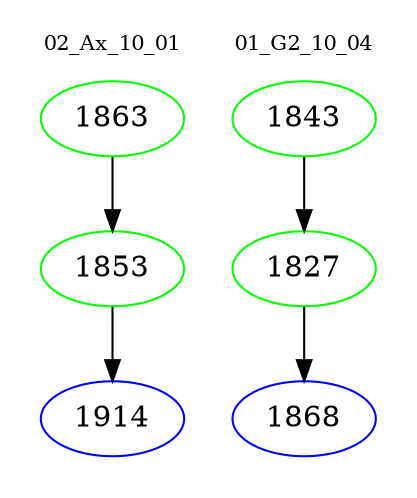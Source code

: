 digraph{
subgraph cluster_0 {
color = white
label = "02_Ax_10_01";
fontsize=10;
T0_1863 [label="1863", color="green"]
T0_1863 -> T0_1853 [color="black"]
T0_1853 [label="1853", color="green"]
T0_1853 -> T0_1914 [color="black"]
T0_1914 [label="1914", color="blue"]
}
subgraph cluster_1 {
color = white
label = "01_G2_10_04";
fontsize=10;
T1_1843 [label="1843", color="green"]
T1_1843 -> T1_1827 [color="black"]
T1_1827 [label="1827", color="green"]
T1_1827 -> T1_1868 [color="black"]
T1_1868 [label="1868", color="blue"]
}
}
